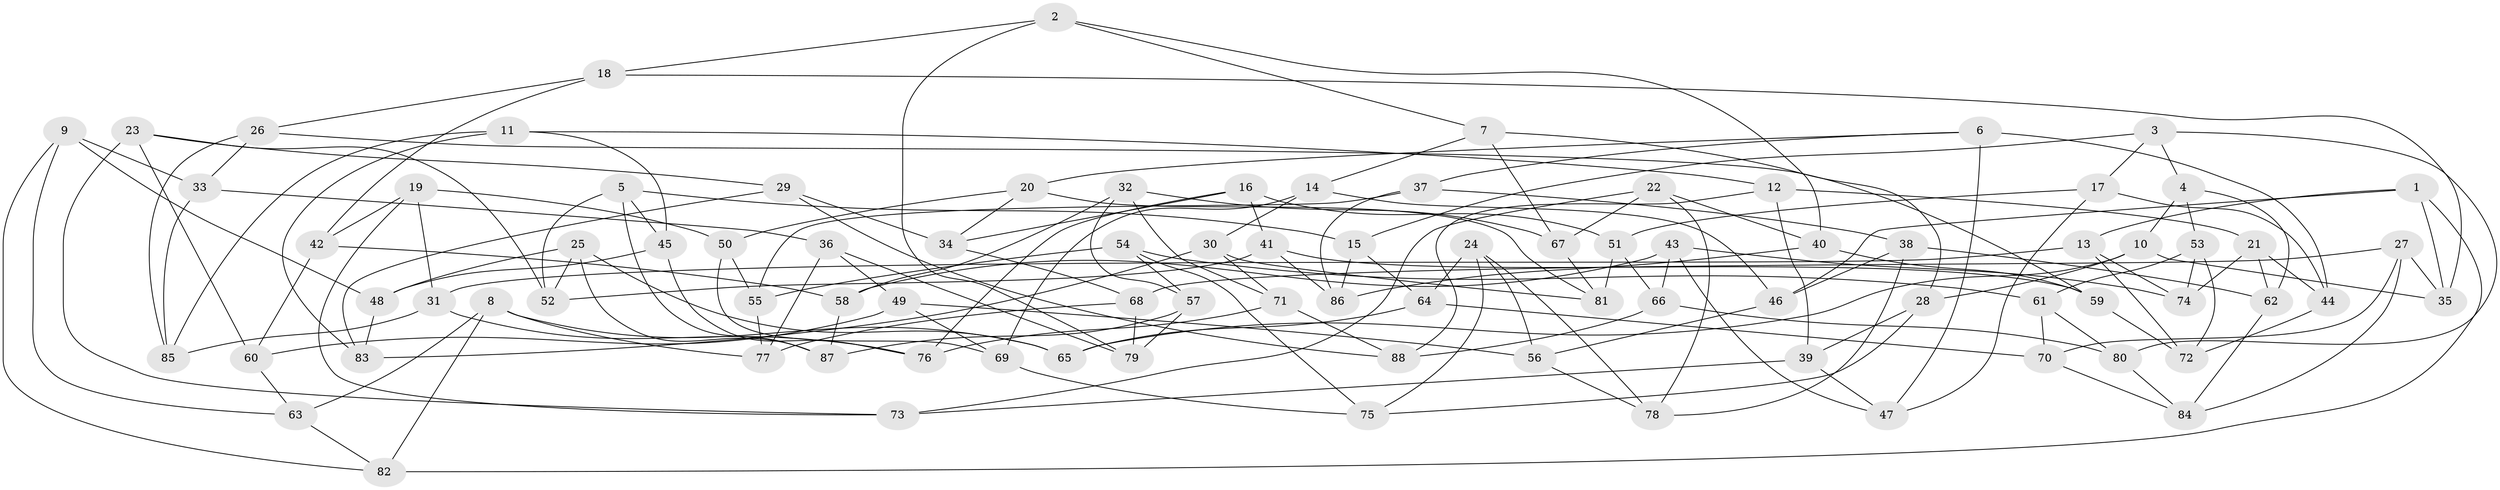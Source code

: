 // Generated by graph-tools (version 1.1) at 2025/11/02/27/25 16:11:47]
// undirected, 88 vertices, 176 edges
graph export_dot {
graph [start="1"]
  node [color=gray90,style=filled];
  1;
  2;
  3;
  4;
  5;
  6;
  7;
  8;
  9;
  10;
  11;
  12;
  13;
  14;
  15;
  16;
  17;
  18;
  19;
  20;
  21;
  22;
  23;
  24;
  25;
  26;
  27;
  28;
  29;
  30;
  31;
  32;
  33;
  34;
  35;
  36;
  37;
  38;
  39;
  40;
  41;
  42;
  43;
  44;
  45;
  46;
  47;
  48;
  49;
  50;
  51;
  52;
  53;
  54;
  55;
  56;
  57;
  58;
  59;
  60;
  61;
  62;
  63;
  64;
  65;
  66;
  67;
  68;
  69;
  70;
  71;
  72;
  73;
  74;
  75;
  76;
  77;
  78;
  79;
  80;
  81;
  82;
  83;
  84;
  85;
  86;
  87;
  88;
  1 -- 82;
  1 -- 46;
  1 -- 13;
  1 -- 35;
  2 -- 18;
  2 -- 40;
  2 -- 79;
  2 -- 7;
  3 -- 80;
  3 -- 4;
  3 -- 15;
  3 -- 17;
  4 -- 10;
  4 -- 53;
  4 -- 62;
  5 -- 87;
  5 -- 45;
  5 -- 15;
  5 -- 52;
  6 -- 37;
  6 -- 20;
  6 -- 47;
  6 -- 44;
  7 -- 28;
  7 -- 67;
  7 -- 14;
  8 -- 77;
  8 -- 65;
  8 -- 63;
  8 -- 82;
  9 -- 33;
  9 -- 48;
  9 -- 63;
  9 -- 82;
  10 -- 65;
  10 -- 28;
  10 -- 35;
  11 -- 85;
  11 -- 83;
  11 -- 45;
  11 -- 12;
  12 -- 21;
  12 -- 88;
  12 -- 39;
  13 -- 72;
  13 -- 31;
  13 -- 74;
  14 -- 30;
  14 -- 46;
  14 -- 69;
  15 -- 86;
  15 -- 64;
  16 -- 41;
  16 -- 34;
  16 -- 51;
  16 -- 76;
  17 -- 44;
  17 -- 47;
  17 -- 51;
  18 -- 42;
  18 -- 26;
  18 -- 35;
  19 -- 31;
  19 -- 50;
  19 -- 73;
  19 -- 42;
  20 -- 34;
  20 -- 50;
  20 -- 81;
  21 -- 62;
  21 -- 74;
  21 -- 44;
  22 -- 67;
  22 -- 40;
  22 -- 73;
  22 -- 78;
  23 -- 60;
  23 -- 52;
  23 -- 73;
  23 -- 29;
  24 -- 78;
  24 -- 75;
  24 -- 56;
  24 -- 64;
  25 -- 87;
  25 -- 52;
  25 -- 65;
  25 -- 48;
  26 -- 33;
  26 -- 59;
  26 -- 85;
  27 -- 84;
  27 -- 68;
  27 -- 70;
  27 -- 35;
  28 -- 75;
  28 -- 39;
  29 -- 88;
  29 -- 83;
  29 -- 34;
  30 -- 71;
  30 -- 83;
  30 -- 81;
  31 -- 85;
  31 -- 76;
  32 -- 58;
  32 -- 71;
  32 -- 57;
  32 -- 67;
  33 -- 36;
  33 -- 85;
  34 -- 68;
  36 -- 79;
  36 -- 77;
  36 -- 49;
  37 -- 55;
  37 -- 86;
  37 -- 38;
  38 -- 78;
  38 -- 46;
  38 -- 62;
  39 -- 47;
  39 -- 73;
  40 -- 59;
  40 -- 86;
  41 -- 86;
  41 -- 52;
  41 -- 59;
  42 -- 60;
  42 -- 58;
  43 -- 66;
  43 -- 47;
  43 -- 74;
  43 -- 58;
  44 -- 72;
  45 -- 48;
  45 -- 76;
  46 -- 56;
  48 -- 83;
  49 -- 69;
  49 -- 56;
  49 -- 60;
  50 -- 69;
  50 -- 55;
  51 -- 66;
  51 -- 81;
  53 -- 74;
  53 -- 72;
  53 -- 61;
  54 -- 57;
  54 -- 55;
  54 -- 75;
  54 -- 61;
  55 -- 77;
  56 -- 78;
  57 -- 79;
  57 -- 87;
  58 -- 87;
  59 -- 72;
  60 -- 63;
  61 -- 70;
  61 -- 80;
  62 -- 84;
  63 -- 82;
  64 -- 65;
  64 -- 70;
  66 -- 80;
  66 -- 88;
  67 -- 81;
  68 -- 77;
  68 -- 79;
  69 -- 75;
  70 -- 84;
  71 -- 88;
  71 -- 76;
  80 -- 84;
}
